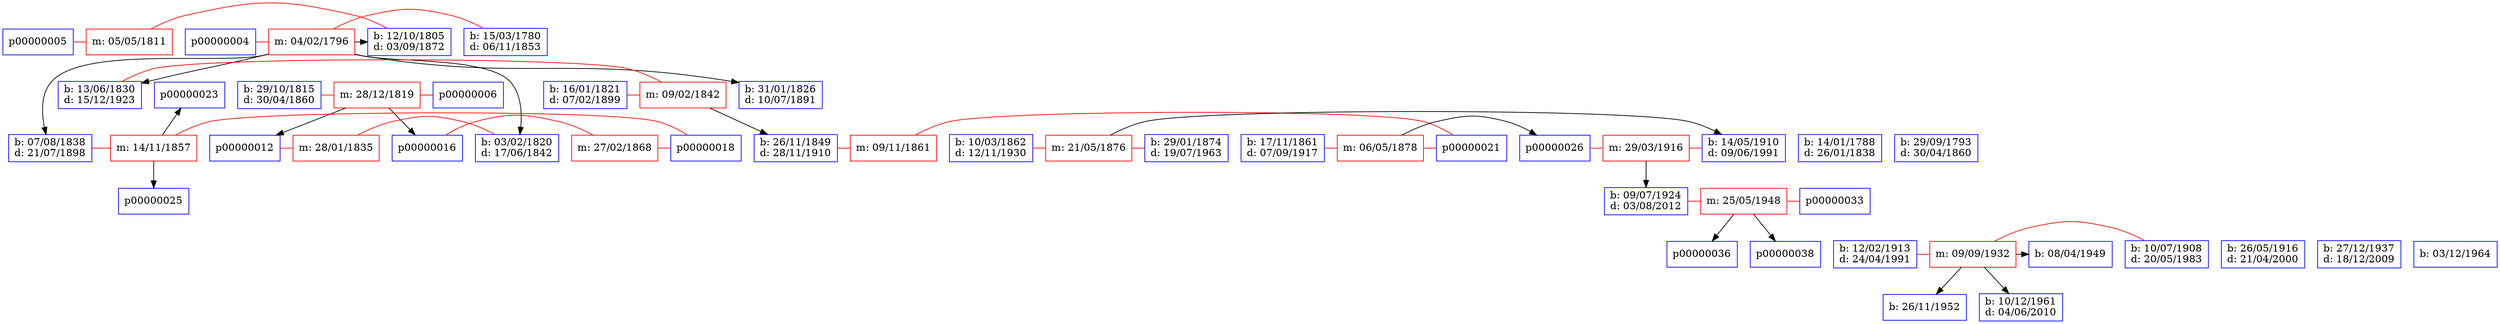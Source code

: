 digraph familyTree {
node [shape=box style=solid color=blue]
p00000001 [label="b: 15/03/1780\nd: 06/11/1853"]
{ rank = same; p00000001 p00000007; }
p00000007 [label="b: 12/10/1805\nd: 03/09/1872"]
p00000009 [label="b: 03/02/1820\nd: 17/06/1842"]
p00000011 [label="b: 31/01/1826\nd: 10/07/1891"]
p00000013 [label="b: 13/06/1830\nd: 15/12/1923"]
p00000017 [label="b: 26/11/1849\nd: 28/11/1910"]
p00000015 [label="b: 07/08/1838\nd: 21/07/1898"]
p00000002 [label="b: 14/01/1788\nd: 26/01/1838"]
{ rank = same; p00000002 p00000012; }
p00000003 [label="b: 29/09/1793\nd: 30/04/1860"]
{ rank = same; p00000003 p00000012; }
p00000008 [label="b: 29/10/1815\nd: 30/04/1860"]
{ rank = same; p00000008 p00000023; }
p00000010 [label="b: 16/01/1821\nd: 07/02/1899"]
{ rank = same; p00000010 p00000023; }
p00000019 [label="b: 17/11/1861\nd: 07/09/1917"]
{ rank = same; p00000019 p00000026; }
p00000020 [label="b: 10/03/1862\nd: 12/11/1930"]
{ rank = same; p00000020 p00000026; }
p00000024 [label="b: 29/01/1874\nd: 19/07/1963"]
{ rank = same; p00000024 p00000028; }
p00000028 [label="b: 14/05/1910\nd: 09/06/1991"]
p00000031 [label="b: 09/07/1924\nd: 03/08/2012"]
p00000027 [label="b: 10/07/1908\nd: 20/05/1983"]
{ rank = same; p00000027 p00000035; }
p00000035 [label="b: 08/04/1949"]
p00000037 [label="b: 26/11/1952"]
p00000039 [label="b: 10/12/1961\nd: 04/06/2010"]
p00000029 [label="b: 12/02/1913\nd: 24/04/1991"]
{ rank = same; p00000029 p00000036; }
p00000030 [label="b: 26/05/1916\nd: 21/04/2000"]
{ rank = same; p00000030 p00000036; }
p00000034 [label="b: 27/12/1937\nd: 18/12/2009"]
{ rank = same; p00000034 p00000038; }
p00000040 [label="b: 03/12/1964"]
{ rank = same; p00000040 p00000038; }
p00000004 -> m00000002 [color=red arrowhead=none]
m00000002 -> p00000001 [color=red arrowhead=none]
m00000002 [shape=box color=red label="m: 04/02/1796"]
{ rank = same; p00000004 p00000001 m00000002; }
m00000002 -> p00000007
m00000002 -> p00000009
m00000002 -> p00000011
m00000002 -> p00000013
m00000002 -> p00000015
p00000005 -> m00000003 [color=red arrowhead=none]
m00000003 -> p00000007 [color=red arrowhead=none]
m00000003 [shape=box color=red label="m: 05/05/1811"]
{ rank = same; p00000005 p00000007 m00000003; }
p00000008 -> m00000004 [color=red arrowhead=none]
m00000004 -> p00000006 [color=red arrowhead=none]
m00000004 [shape=box color=red label="m: 28/12/1819"]
{ rank = same; p00000008 p00000006 m00000004; }
m00000004 -> p00000012
m00000004 -> p00000016
p00000012 -> m00000005 [color=red arrowhead=none]
m00000005 -> p00000009 [color=red arrowhead=none]
m00000005 [shape=box color=red label="m: 28/01/1835"]
{ rank = same; p00000012 p00000009 m00000005; }
p00000010 -> m00000006 [color=red arrowhead=none]
m00000006 -> p00000013 [color=red arrowhead=none]
m00000006 [shape=box color=red label="m: 09/02/1842"]
{ rank = same; p00000010 p00000013 m00000006; }
m00000006 -> p00000017
p00000015 -> m00000007 [color=red arrowhead=none]
m00000007 -> p00000018 [color=red arrowhead=none]
m00000007 [shape=box color=red label="m: 14/11/1857"]
{ rank = same; p00000015 p00000018 m00000007; }
m00000007 -> p00000023
m00000007 -> p00000025
p00000016 -> m00000008 [color=red arrowhead=none]
m00000008 -> p00000018 [color=red arrowhead=none]
m00000008 [shape=box color=red label="m: 27/02/1868"]
{ rank = same; p00000016 p00000018 m00000008; }
p00000017 -> m00000009 [color=red arrowhead=none]
m00000009 -> p00000021 [color=red arrowhead=none]
m00000009 [shape=box color=red label="m: 09/11/1861"]
{ rank = same; p00000017 p00000021 m00000009; }
p00000019 -> m00000010 [color=red arrowhead=none]
m00000010 -> p00000021 [color=red arrowhead=none]
m00000010 [shape=box color=red label="m: 06/05/1878"]
{ rank = same; p00000019 p00000021 m00000010; }
m00000010 -> p00000026
p00000020 -> m00000011 [color=red arrowhead=none]
m00000011 -> p00000024 [color=red arrowhead=none]
m00000011 [shape=box color=red label="m: 21/05/1876"]
{ rank = same; p00000020 p00000024 m00000011; }
m00000011 -> p00000028
p00000026 -> m00000012 [color=red arrowhead=none]
m00000012 -> p00000028 [color=red arrowhead=none]
m00000012 [shape=box color=red label="m: 29/03/1916"]
{ rank = same; p00000026 p00000028 m00000012; }
m00000012 -> p00000031
p00000029 -> m00000013 [color=red arrowhead=none]
m00000013 -> p00000027 [color=red arrowhead=none]
m00000013 [shape=box color=red label="m: 09/09/1932"]
{ rank = same; p00000029 p00000027 m00000013; }
m00000013 -> p00000035
m00000013 -> p00000037
m00000013 -> p00000039
p00000031 -> m00000014 [color=red arrowhead=none]
m00000014 -> p00000033 [color=red arrowhead=none]
m00000014 [shape=box color=red label="m: 25/05/1948"]
{ rank = same; p00000031 p00000033 m00000014; }
m00000014 -> p00000036
m00000014 -> p00000038
}
